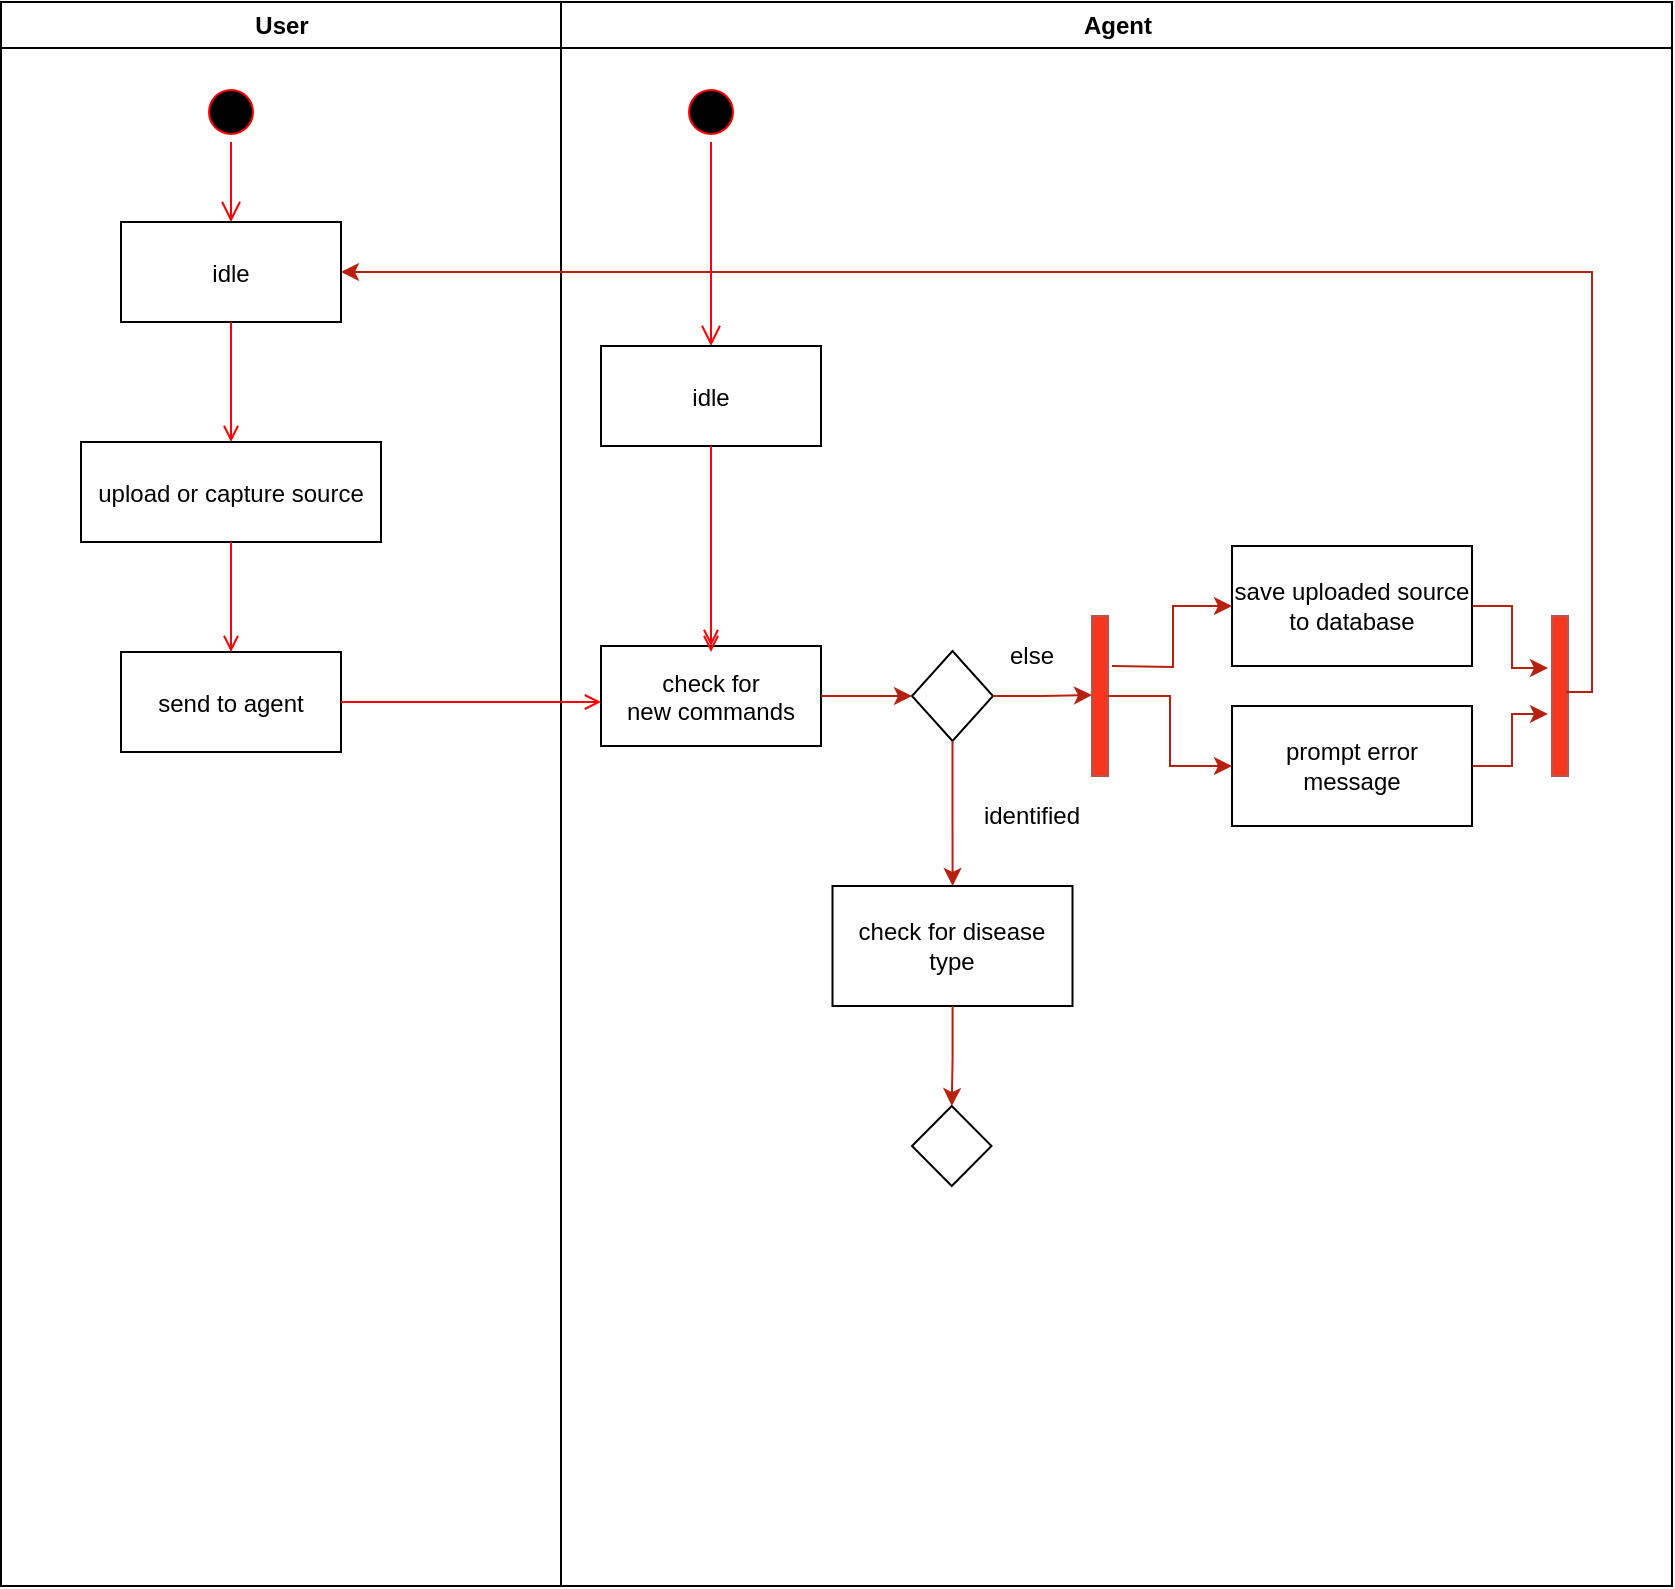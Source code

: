 <mxfile version="15.5.2" type="github">
  <diagram name="Page-1" id="e7e014a7-5840-1c2e-5031-d8a46d1fe8dd">
    <mxGraphModel dx="1422" dy="762" grid="1" gridSize="10" guides="1" tooltips="1" connect="1" arrows="1" fold="1" page="1" pageScale="1" pageWidth="1169" pageHeight="826" background="none" math="0" shadow="0">
      <root>
        <mxCell id="0" />
        <mxCell id="1" parent="0" />
        <mxCell id="2" value="User" style="swimlane;whiteSpace=wrap" parent="1" vertex="1">
          <mxGeometry x="164.5" y="128" width="280" height="792" as="geometry" />
        </mxCell>
        <mxCell id="5" value="" style="ellipse;shape=startState;fillColor=#000000;strokeColor=#ff0000;" parent="2" vertex="1">
          <mxGeometry x="100" y="40" width="30" height="30" as="geometry" />
        </mxCell>
        <mxCell id="6" value="" style="edgeStyle=elbowEdgeStyle;elbow=horizontal;verticalAlign=bottom;endArrow=open;endSize=8;strokeColor=#FF0000;endFill=1;rounded=0" parent="2" source="5" target="7" edge="1">
          <mxGeometry x="100" y="40" as="geometry">
            <mxPoint x="115" y="110" as="targetPoint" />
          </mxGeometry>
        </mxCell>
        <mxCell id="7" value="idle" style="" parent="2" vertex="1">
          <mxGeometry x="60" y="110" width="110" height="50" as="geometry" />
        </mxCell>
        <mxCell id="8" value="upload or capture source" style="" parent="2" vertex="1">
          <mxGeometry x="40" y="220" width="150" height="50" as="geometry" />
        </mxCell>
        <mxCell id="9" value="" style="endArrow=open;strokeColor=#FF0000;endFill=1;rounded=0" parent="2" source="7" target="8" edge="1">
          <mxGeometry relative="1" as="geometry" />
        </mxCell>
        <mxCell id="10" value="send to agent" style="" parent="2" vertex="1">
          <mxGeometry x="60" y="325" width="110" height="50" as="geometry" />
        </mxCell>
        <mxCell id="11" value="" style="endArrow=open;strokeColor=#FF0000;endFill=1;rounded=0" parent="2" source="8" target="10" edge="1">
          <mxGeometry relative="1" as="geometry" />
        </mxCell>
        <mxCell id="3" value="Agent" style="swimlane;whiteSpace=wrap" parent="1" vertex="1">
          <mxGeometry x="444.5" y="128" width="555.5" height="792" as="geometry" />
        </mxCell>
        <mxCell id="13" value="" style="ellipse;shape=startState;fillColor=#000000;strokeColor=#ff0000;" parent="3" vertex="1">
          <mxGeometry x="60" y="40" width="30" height="30" as="geometry" />
        </mxCell>
        <mxCell id="14" value="" style="edgeStyle=elbowEdgeStyle;elbow=horizontal;verticalAlign=bottom;endArrow=open;endSize=8;strokeColor=#FF0000;endFill=1;rounded=0" parent="3" source="13" target="15" edge="1">
          <mxGeometry x="40" y="20" as="geometry">
            <mxPoint x="55" y="90" as="targetPoint" />
          </mxGeometry>
        </mxCell>
        <mxCell id="15" value="idle" style="" parent="3" vertex="1">
          <mxGeometry x="20" y="172" width="110" height="50" as="geometry" />
        </mxCell>
        <mxCell id="16" value="check for &#xa;new commands" style="" parent="3" vertex="1">
          <mxGeometry x="20" y="322" width="110" height="50" as="geometry" />
        </mxCell>
        <mxCell id="17" value="" style="endArrow=open;strokeColor=#FF0000;endFill=1;rounded=0" parent="3" source="15" target="16" edge="1">
          <mxGeometry relative="1" as="geometry" />
        </mxCell>
        <mxCell id="19" value="" style="endArrow=open;strokeColor=#FF0000;endFill=1;rounded=0" parent="3" source="16" edge="1">
          <mxGeometry relative="1" as="geometry">
            <mxPoint x="75" y="325" as="targetPoint" />
          </mxGeometry>
        </mxCell>
        <mxCell id="GTZNmrSL_PvrEvCJ2HKf-42" value="" style="rhombus;whiteSpace=wrap;html=1;" vertex="1" parent="3">
          <mxGeometry x="175.5" y="324.5" width="40.5" height="45" as="geometry" />
        </mxCell>
        <mxCell id="GTZNmrSL_PvrEvCJ2HKf-43" value="" style="edgeStyle=orthogonalEdgeStyle;rounded=0;orthogonalLoop=1;jettySize=auto;html=1;fillColor=#f8cecc;strokeColor=#B8200F;" edge="1" parent="3" source="16" target="GTZNmrSL_PvrEvCJ2HKf-42">
          <mxGeometry relative="1" as="geometry" />
        </mxCell>
        <mxCell id="GTZNmrSL_PvrEvCJ2HKf-46" value="identified" style="text;html=1;strokeColor=none;fillColor=none;align=center;verticalAlign=middle;whiteSpace=wrap;rounded=0;" vertex="1" parent="3">
          <mxGeometry x="205.5" y="392" width="60" height="30" as="geometry" />
        </mxCell>
        <mxCell id="GTZNmrSL_PvrEvCJ2HKf-52" value="else" style="text;html=1;strokeColor=none;fillColor=none;align=center;verticalAlign=middle;whiteSpace=wrap;rounded=0;" vertex="1" parent="3">
          <mxGeometry x="205.5" y="312" width="60" height="30" as="geometry" />
        </mxCell>
        <mxCell id="GTZNmrSL_PvrEvCJ2HKf-57" value="" style="html=1;points=[];perimeter=orthogonalPerimeter;fillColor=#F83620;strokeColor=#b85450;direction=west;" vertex="1" parent="3">
          <mxGeometry x="265.5" y="307" width="8" height="80" as="geometry" />
        </mxCell>
        <mxCell id="GTZNmrSL_PvrEvCJ2HKf-51" value="" style="edgeStyle=orthogonalEdgeStyle;rounded=0;orthogonalLoop=1;jettySize=auto;html=1;strokeColor=#B8200F;entryX=1;entryY=0.506;entryDx=0;entryDy=0;entryPerimeter=0;" edge="1" parent="3" source="GTZNmrSL_PvrEvCJ2HKf-42" target="GTZNmrSL_PvrEvCJ2HKf-57">
          <mxGeometry relative="1" as="geometry">
            <mxPoint x="265" y="252" as="targetPoint" />
          </mxGeometry>
        </mxCell>
        <mxCell id="GTZNmrSL_PvrEvCJ2HKf-48" value="check for disease&lt;br&gt;type" style="whiteSpace=wrap;html=1;" vertex="1" parent="3">
          <mxGeometry x="135.75" y="442" width="120" height="60" as="geometry" />
        </mxCell>
        <mxCell id="GTZNmrSL_PvrEvCJ2HKf-49" value="" style="edgeStyle=orthogonalEdgeStyle;rounded=0;orthogonalLoop=1;jettySize=auto;html=1;strokeColor=#B8200F;" edge="1" parent="3" source="GTZNmrSL_PvrEvCJ2HKf-42" target="GTZNmrSL_PvrEvCJ2HKf-48">
          <mxGeometry relative="1" as="geometry" />
        </mxCell>
        <mxCell id="GTZNmrSL_PvrEvCJ2HKf-65" style="edgeStyle=orthogonalEdgeStyle;rounded=0;orthogonalLoop=1;jettySize=auto;html=1;entryX=1.25;entryY=0.675;entryDx=0;entryDy=0;entryPerimeter=0;strokeColor=#B8200F;strokeWidth=1;" edge="1" parent="3" source="GTZNmrSL_PvrEvCJ2HKf-59" target="GTZNmrSL_PvrEvCJ2HKf-64">
          <mxGeometry relative="1" as="geometry" />
        </mxCell>
        <mxCell id="GTZNmrSL_PvrEvCJ2HKf-59" value="save uploaded source to database" style="whiteSpace=wrap;html=1;strokeColor=#000000;fillColor=default;" vertex="1" parent="3">
          <mxGeometry x="335.5" y="272" width="120" height="60" as="geometry" />
        </mxCell>
        <mxCell id="GTZNmrSL_PvrEvCJ2HKf-66" style="edgeStyle=orthogonalEdgeStyle;rounded=0;orthogonalLoop=1;jettySize=auto;html=1;entryX=1.25;entryY=0.388;entryDx=0;entryDy=0;entryPerimeter=0;strokeColor=#B8200F;strokeWidth=1;" edge="1" parent="3" source="GTZNmrSL_PvrEvCJ2HKf-61" target="GTZNmrSL_PvrEvCJ2HKf-64">
          <mxGeometry relative="1" as="geometry" />
        </mxCell>
        <mxCell id="GTZNmrSL_PvrEvCJ2HKf-61" value="prompt error message" style="whiteSpace=wrap;html=1;" vertex="1" parent="3">
          <mxGeometry x="335.5" y="352" width="120" height="60" as="geometry" />
        </mxCell>
        <mxCell id="GTZNmrSL_PvrEvCJ2HKf-62" value="" style="edgeStyle=orthogonalEdgeStyle;rounded=0;orthogonalLoop=1;jettySize=auto;html=1;strokeColor=#B8200F;strokeWidth=1;" edge="1" parent="3" source="GTZNmrSL_PvrEvCJ2HKf-57" target="GTZNmrSL_PvrEvCJ2HKf-61">
          <mxGeometry relative="1" as="geometry" />
        </mxCell>
        <mxCell id="GTZNmrSL_PvrEvCJ2HKf-64" value="" style="html=1;points=[];perimeter=orthogonalPerimeter;fillColor=#F83620;strokeColor=#b85450;direction=west;" vertex="1" parent="3">
          <mxGeometry x="495.5" y="307" width="8" height="80" as="geometry" />
        </mxCell>
        <mxCell id="GTZNmrSL_PvrEvCJ2HKf-67" value="" style="rhombus;whiteSpace=wrap;html=1;" vertex="1" parent="3">
          <mxGeometry x="175.5" y="552" width="39.75" height="40" as="geometry" />
        </mxCell>
        <mxCell id="GTZNmrSL_PvrEvCJ2HKf-68" value="" style="edgeStyle=orthogonalEdgeStyle;rounded=0;orthogonalLoop=1;jettySize=auto;html=1;strokeColor=#B8200F;strokeWidth=1;" edge="1" parent="3" source="GTZNmrSL_PvrEvCJ2HKf-48" target="GTZNmrSL_PvrEvCJ2HKf-67">
          <mxGeometry relative="1" as="geometry" />
        </mxCell>
        <mxCell id="20" value="" style="endArrow=open;strokeColor=#FF0000;endFill=1;rounded=0" parent="1" source="10" edge="1">
          <mxGeometry relative="1" as="geometry">
            <mxPoint x="464.5" y="478" as="targetPoint" />
          </mxGeometry>
        </mxCell>
        <mxCell id="GTZNmrSL_PvrEvCJ2HKf-60" value="" style="edgeStyle=orthogonalEdgeStyle;rounded=0;orthogonalLoop=1;jettySize=auto;html=1;strokeColor=#B8200F;strokeWidth=1;" edge="1" parent="1" target="GTZNmrSL_PvrEvCJ2HKf-59">
          <mxGeometry relative="1" as="geometry">
            <mxPoint x="720" y="460" as="sourcePoint" />
          </mxGeometry>
        </mxCell>
        <mxCell id="GTZNmrSL_PvrEvCJ2HKf-63" style="edgeStyle=orthogonalEdgeStyle;rounded=0;orthogonalLoop=1;jettySize=auto;html=1;entryX=1;entryY=0.5;entryDx=0;entryDy=0;strokeColor=#B8200F;strokeWidth=1;exitX=0.125;exitY=0.525;exitDx=0;exitDy=0;exitPerimeter=0;" edge="1" parent="1" source="GTZNmrSL_PvrEvCJ2HKf-64" target="7">
          <mxGeometry relative="1" as="geometry">
            <Array as="points">
              <mxPoint x="960" y="473" />
              <mxPoint x="960" y="263" />
            </Array>
          </mxGeometry>
        </mxCell>
      </root>
    </mxGraphModel>
  </diagram>
</mxfile>
